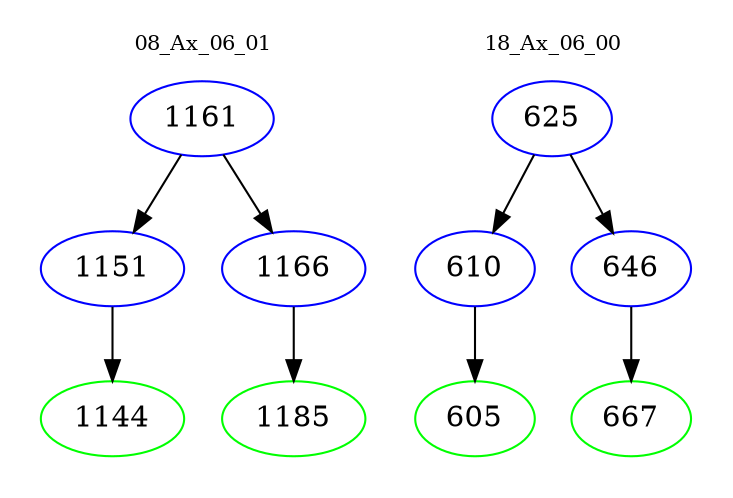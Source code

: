 digraph{
subgraph cluster_0 {
color = white
label = "08_Ax_06_01";
fontsize=10;
T0_1161 [label="1161", color="blue"]
T0_1161 -> T0_1151 [color="black"]
T0_1151 [label="1151", color="blue"]
T0_1151 -> T0_1144 [color="black"]
T0_1144 [label="1144", color="green"]
T0_1161 -> T0_1166 [color="black"]
T0_1166 [label="1166", color="blue"]
T0_1166 -> T0_1185 [color="black"]
T0_1185 [label="1185", color="green"]
}
subgraph cluster_1 {
color = white
label = "18_Ax_06_00";
fontsize=10;
T1_625 [label="625", color="blue"]
T1_625 -> T1_610 [color="black"]
T1_610 [label="610", color="blue"]
T1_610 -> T1_605 [color="black"]
T1_605 [label="605", color="green"]
T1_625 -> T1_646 [color="black"]
T1_646 [label="646", color="blue"]
T1_646 -> T1_667 [color="black"]
T1_667 [label="667", color="green"]
}
}
